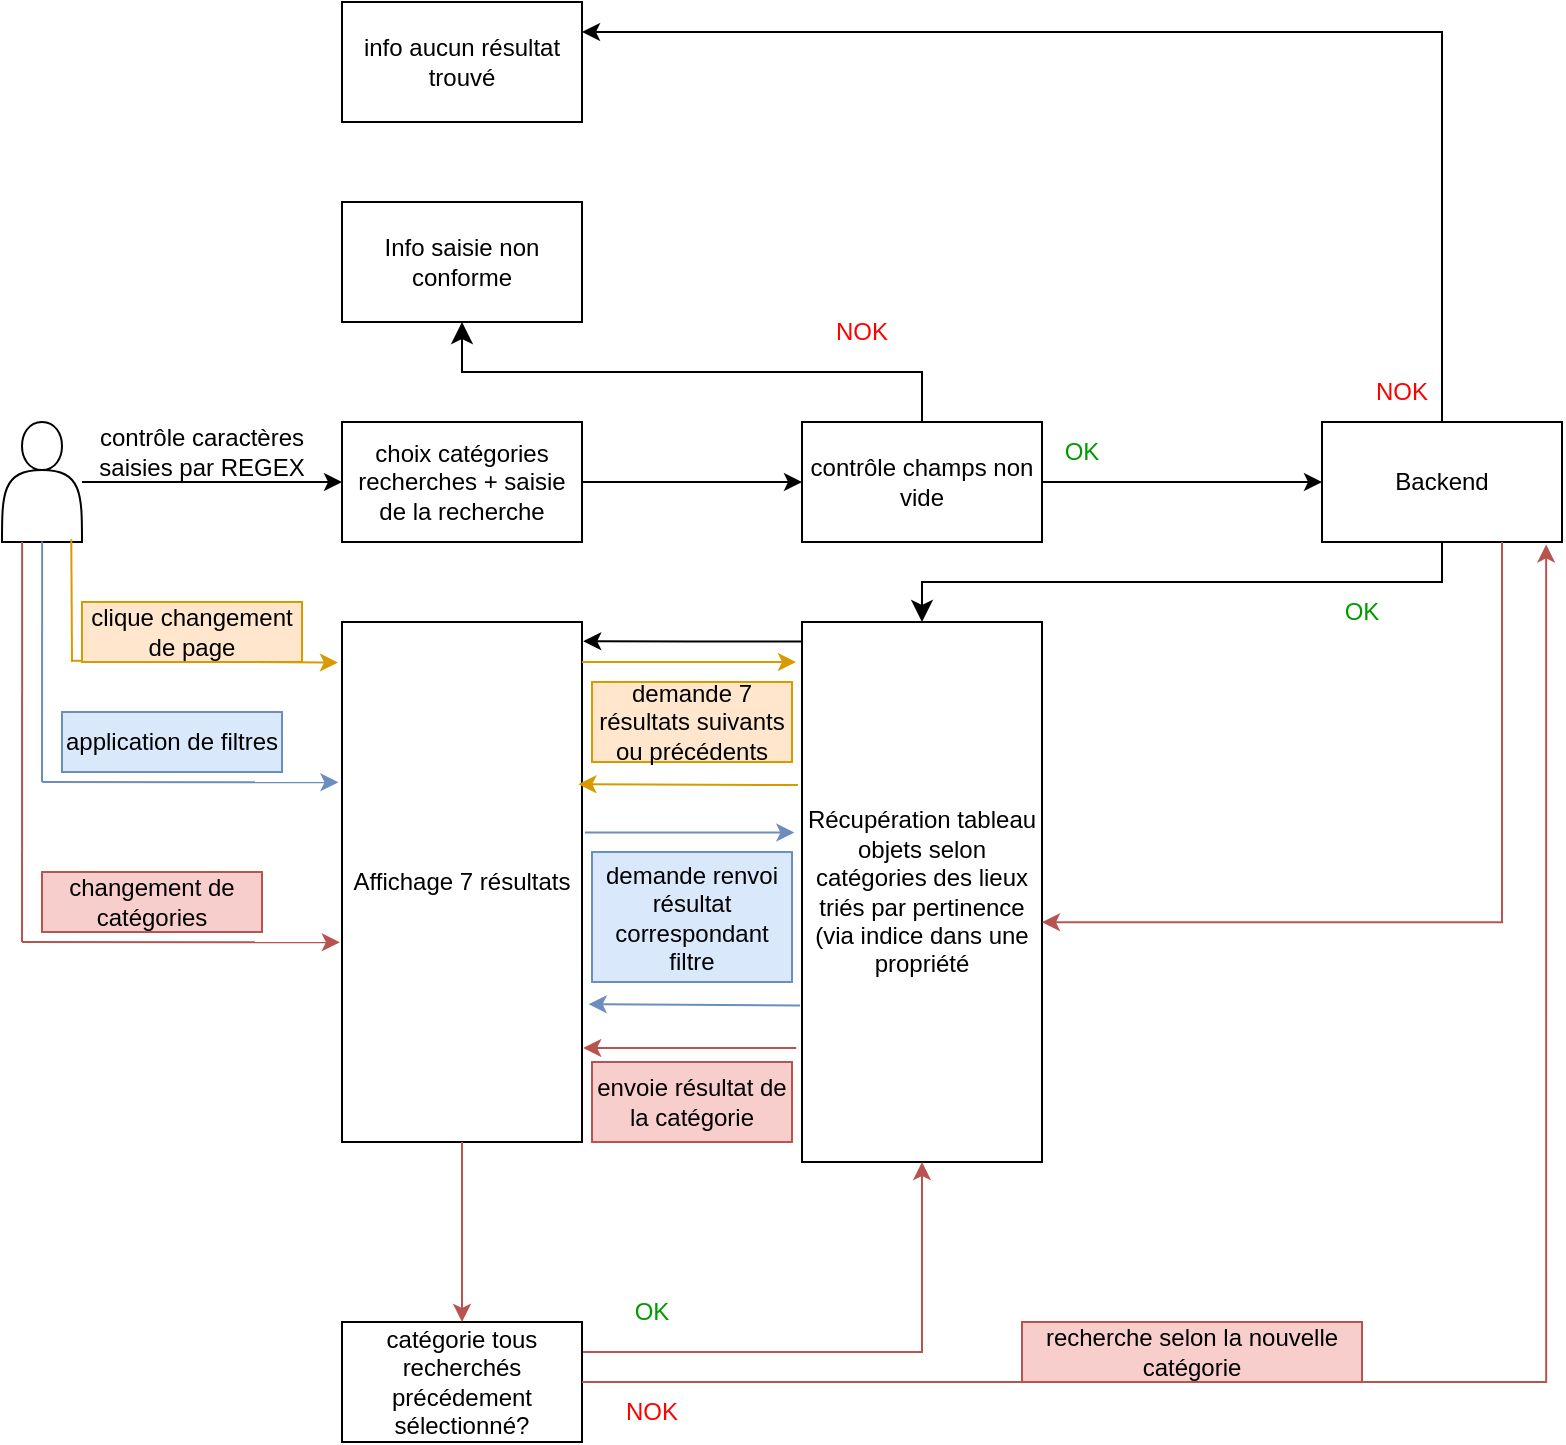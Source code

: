 <mxfile version="24.4.13" type="github">
  <diagram name="Page-1" id="-OZIe05YQaMjz7e-lakk">
    <mxGraphModel dx="1000" dy="497" grid="1" gridSize="10" guides="1" tooltips="1" connect="1" arrows="1" fold="1" page="1" pageScale="1" pageWidth="827" pageHeight="1169" math="0" shadow="0">
      <root>
        <mxCell id="0" />
        <mxCell id="1" parent="0" />
        <mxCell id="jqsIoBwaRQyOEGOpOjdC-4" style="edgeStyle=orthogonalEdgeStyle;rounded=0;orthogonalLoop=1;jettySize=auto;html=1;entryX=0;entryY=0.5;entryDx=0;entryDy=0;" edge="1" parent="1" source="jqsIoBwaRQyOEGOpOjdC-1" target="jqsIoBwaRQyOEGOpOjdC-2">
          <mxGeometry relative="1" as="geometry" />
        </mxCell>
        <mxCell id="jqsIoBwaRQyOEGOpOjdC-1" value="" style="shape=actor;whiteSpace=wrap;html=1;" vertex="1" parent="1">
          <mxGeometry x="20" y="330" width="40" height="60" as="geometry" />
        </mxCell>
        <mxCell id="jqsIoBwaRQyOEGOpOjdC-7" style="edgeStyle=orthogonalEdgeStyle;rounded=0;orthogonalLoop=1;jettySize=auto;html=1;" edge="1" parent="1" source="jqsIoBwaRQyOEGOpOjdC-2" target="jqsIoBwaRQyOEGOpOjdC-6">
          <mxGeometry relative="1" as="geometry" />
        </mxCell>
        <mxCell id="jqsIoBwaRQyOEGOpOjdC-2" value="choix catégories recherches + saisie de la recherche" style="rounded=0;whiteSpace=wrap;html=1;" vertex="1" parent="1">
          <mxGeometry x="190" y="330" width="120" height="60" as="geometry" />
        </mxCell>
        <mxCell id="jqsIoBwaRQyOEGOpOjdC-54" style="edgeStyle=orthogonalEdgeStyle;rounded=0;orthogonalLoop=1;jettySize=auto;html=1;entryX=1;entryY=0.25;entryDx=0;entryDy=0;" edge="1" parent="1" source="jqsIoBwaRQyOEGOpOjdC-3" target="jqsIoBwaRQyOEGOpOjdC-53">
          <mxGeometry relative="1" as="geometry">
            <Array as="points">
              <mxPoint x="740" y="135" />
            </Array>
          </mxGeometry>
        </mxCell>
        <mxCell id="jqsIoBwaRQyOEGOpOjdC-3" value="Backend" style="rounded=0;whiteSpace=wrap;html=1;" vertex="1" parent="1">
          <mxGeometry x="680" y="330" width="120" height="60" as="geometry" />
        </mxCell>
        <mxCell id="jqsIoBwaRQyOEGOpOjdC-5" value="contrôle caractères saisies par REGEX" style="text;html=1;align=center;verticalAlign=middle;whiteSpace=wrap;rounded=0;" vertex="1" parent="1">
          <mxGeometry x="60" y="330" width="120" height="30" as="geometry" />
        </mxCell>
        <mxCell id="jqsIoBwaRQyOEGOpOjdC-8" style="edgeStyle=orthogonalEdgeStyle;rounded=0;orthogonalLoop=1;jettySize=auto;html=1;" edge="1" parent="1" source="jqsIoBwaRQyOEGOpOjdC-6" target="jqsIoBwaRQyOEGOpOjdC-3">
          <mxGeometry relative="1" as="geometry" />
        </mxCell>
        <mxCell id="jqsIoBwaRQyOEGOpOjdC-6" value="contrôle champs non vide" style="rounded=0;whiteSpace=wrap;html=1;" vertex="1" parent="1">
          <mxGeometry x="420" y="330" width="120" height="60" as="geometry" />
        </mxCell>
        <mxCell id="jqsIoBwaRQyOEGOpOjdC-9" value="&lt;font color=&quot;#009900&quot;&gt;OK&lt;/font&gt;" style="text;html=1;align=center;verticalAlign=middle;whiteSpace=wrap;rounded=0;" vertex="1" parent="1">
          <mxGeometry x="530" y="330" width="60" height="30" as="geometry" />
        </mxCell>
        <mxCell id="jqsIoBwaRQyOEGOpOjdC-11" value="Info saisie non conforme" style="rounded=0;whiteSpace=wrap;html=1;" vertex="1" parent="1">
          <mxGeometry x="190" y="220" width="120" height="60" as="geometry" />
        </mxCell>
        <mxCell id="jqsIoBwaRQyOEGOpOjdC-13" value="" style="edgeStyle=elbowEdgeStyle;elbow=vertical;endArrow=classic;html=1;curved=0;rounded=0;endSize=8;startSize=8;exitX=0.5;exitY=0;exitDx=0;exitDy=0;" edge="1" parent="1" source="jqsIoBwaRQyOEGOpOjdC-6" target="jqsIoBwaRQyOEGOpOjdC-11">
          <mxGeometry width="50" height="50" relative="1" as="geometry">
            <mxPoint x="430" y="260" as="sourcePoint" />
            <mxPoint x="480" y="210" as="targetPoint" />
          </mxGeometry>
        </mxCell>
        <mxCell id="jqsIoBwaRQyOEGOpOjdC-14" value="&lt;font color=&quot;#ff0000&quot;&gt;NOK&lt;/font&gt;" style="text;html=1;align=center;verticalAlign=middle;whiteSpace=wrap;rounded=0;" vertex="1" parent="1">
          <mxGeometry x="420" y="270" width="60" height="30" as="geometry" />
        </mxCell>
        <mxCell id="jqsIoBwaRQyOEGOpOjdC-15" value="Récupération tableau objets selon catégories des lieux triés par pertinence (via indice dans une propriété" style="rounded=0;whiteSpace=wrap;html=1;" vertex="1" parent="1">
          <mxGeometry x="420" y="430" width="120" height="270" as="geometry" />
        </mxCell>
        <mxCell id="jqsIoBwaRQyOEGOpOjdC-17" value="" style="edgeStyle=elbowEdgeStyle;elbow=vertical;endArrow=classic;html=1;curved=0;rounded=0;endSize=8;startSize=8;" edge="1" parent="1" source="jqsIoBwaRQyOEGOpOjdC-3" target="jqsIoBwaRQyOEGOpOjdC-15">
          <mxGeometry width="50" height="50" relative="1" as="geometry">
            <mxPoint x="400" y="460" as="sourcePoint" />
            <mxPoint x="450" y="410" as="targetPoint" />
          </mxGeometry>
        </mxCell>
        <mxCell id="jqsIoBwaRQyOEGOpOjdC-19" value="Affichage 7 résultats" style="rounded=0;whiteSpace=wrap;html=1;" vertex="1" parent="1">
          <mxGeometry x="190" y="430" width="120" height="260" as="geometry" />
        </mxCell>
        <mxCell id="jqsIoBwaRQyOEGOpOjdC-21" value="" style="endArrow=none;html=1;rounded=0;exitX=0.866;exitY=0.977;exitDx=0;exitDy=0;fillColor=#ffe6cc;strokeColor=#d79b00;exitPerimeter=0;" edge="1" parent="1" source="jqsIoBwaRQyOEGOpOjdC-1">
          <mxGeometry width="50" height="50" relative="1" as="geometry">
            <mxPoint x="290" y="520" as="sourcePoint" />
            <mxPoint x="55" y="450" as="targetPoint" />
          </mxGeometry>
        </mxCell>
        <mxCell id="jqsIoBwaRQyOEGOpOjdC-22" value="" style="endArrow=classic;html=1;rounded=0;entryX=-0.017;entryY=0.078;entryDx=0;entryDy=0;entryPerimeter=0;fillColor=#ffe6cc;strokeColor=#d79b00;exitX=-0.041;exitY=0.981;exitDx=0;exitDy=0;exitPerimeter=0;" edge="1" parent="1" source="jqsIoBwaRQyOEGOpOjdC-23" target="jqsIoBwaRQyOEGOpOjdC-19">
          <mxGeometry width="50" height="50" relative="1" as="geometry">
            <mxPoint x="40" y="450" as="sourcePoint" />
            <mxPoint x="340" y="470" as="targetPoint" />
          </mxGeometry>
        </mxCell>
        <mxCell id="jqsIoBwaRQyOEGOpOjdC-23" value="clique changement de page" style="text;html=1;align=center;verticalAlign=middle;whiteSpace=wrap;rounded=0;fillColor=#ffe6cc;strokeColor=#d79b00;" vertex="1" parent="1">
          <mxGeometry x="60" y="420" width="110" height="30" as="geometry" />
        </mxCell>
        <mxCell id="jqsIoBwaRQyOEGOpOjdC-26" style="edgeStyle=orthogonalEdgeStyle;rounded=0;orthogonalLoop=1;jettySize=auto;html=1;entryX=1.005;entryY=0.037;entryDx=0;entryDy=0;entryPerimeter=0;exitX=0;exitY=0.036;exitDx=0;exitDy=0;exitPerimeter=0;" edge="1" parent="1" source="jqsIoBwaRQyOEGOpOjdC-15" target="jqsIoBwaRQyOEGOpOjdC-19">
          <mxGeometry relative="1" as="geometry" />
        </mxCell>
        <mxCell id="jqsIoBwaRQyOEGOpOjdC-27" value="" style="endArrow=classic;html=1;rounded=0;exitX=1;exitY=0.25;exitDx=0;exitDy=0;fillColor=#ffe6cc;strokeColor=#d79b00;" edge="1" parent="1">
          <mxGeometry width="50" height="50" relative="1" as="geometry">
            <mxPoint x="310" y="450" as="sourcePoint" />
            <mxPoint x="417" y="450" as="targetPoint" />
          </mxGeometry>
        </mxCell>
        <mxCell id="jqsIoBwaRQyOEGOpOjdC-28" value="demande 7 résultats suivants ou précédents" style="text;html=1;align=center;verticalAlign=middle;whiteSpace=wrap;rounded=0;fillColor=#ffe6cc;strokeColor=#d79b00;" vertex="1" parent="1">
          <mxGeometry x="315" y="460" width="100" height="40" as="geometry" />
        </mxCell>
        <mxCell id="jqsIoBwaRQyOEGOpOjdC-30" value="" style="endArrow=classic;html=1;rounded=0;exitX=-0.017;exitY=0.302;exitDx=0;exitDy=0;exitPerimeter=0;fillColor=#ffe6cc;strokeColor=#d79b00;entryX=0.985;entryY=0.312;entryDx=0;entryDy=0;entryPerimeter=0;" edge="1" parent="1" source="jqsIoBwaRQyOEGOpOjdC-15" target="jqsIoBwaRQyOEGOpOjdC-19">
          <mxGeometry width="50" height="50" relative="1" as="geometry">
            <mxPoint x="415.2" y="510.0" as="sourcePoint" />
            <mxPoint x="310" y="510" as="targetPoint" />
          </mxGeometry>
        </mxCell>
        <mxCell id="jqsIoBwaRQyOEGOpOjdC-32" value="" style="endArrow=none;html=1;rounded=0;entryX=0.627;entryY=0.995;entryDx=0;entryDy=0;entryPerimeter=0;fillColor=#dae8fc;strokeColor=#6c8ebf;" edge="1" parent="1">
          <mxGeometry width="50" height="50" relative="1" as="geometry">
            <mxPoint x="40" y="510" as="sourcePoint" />
            <mxPoint x="40.08" y="389.7" as="targetPoint" />
          </mxGeometry>
        </mxCell>
        <mxCell id="jqsIoBwaRQyOEGOpOjdC-33" value="" style="endArrow=classic;html=1;rounded=0;entryX=-0.015;entryY=0.193;entryDx=0;entryDy=0;entryPerimeter=0;fillColor=#dae8fc;strokeColor=#6c8ebf;" edge="1" parent="1">
          <mxGeometry width="50" height="50" relative="1" as="geometry">
            <mxPoint x="40" y="510" as="sourcePoint" />
            <mxPoint x="188.2" y="510.18" as="targetPoint" />
          </mxGeometry>
        </mxCell>
        <mxCell id="jqsIoBwaRQyOEGOpOjdC-34" value="application de filtres" style="text;html=1;align=center;verticalAlign=middle;whiteSpace=wrap;rounded=0;fillColor=#dae8fc;strokeColor=#6c8ebf;" vertex="1" parent="1">
          <mxGeometry x="50" y="475" width="110" height="30" as="geometry" />
        </mxCell>
        <mxCell id="jqsIoBwaRQyOEGOpOjdC-35" value="" style="endArrow=classic;html=1;rounded=0;exitX=1.012;exitY=0.405;exitDx=0;exitDy=0;exitPerimeter=0;entryX=-0.032;entryY=0.39;entryDx=0;entryDy=0;entryPerimeter=0;fillColor=#dae8fc;strokeColor=#6c8ebf;" edge="1" parent="1" source="jqsIoBwaRQyOEGOpOjdC-19" target="jqsIoBwaRQyOEGOpOjdC-15">
          <mxGeometry width="50" height="50" relative="1" as="geometry">
            <mxPoint x="290" y="610" as="sourcePoint" />
            <mxPoint x="340" y="560" as="targetPoint" />
          </mxGeometry>
        </mxCell>
        <mxCell id="jqsIoBwaRQyOEGOpOjdC-36" value="demande renvoi résultat correspondant filtre" style="text;html=1;align=center;verticalAlign=middle;whiteSpace=wrap;rounded=0;fillColor=#dae8fc;strokeColor=#6c8ebf;" vertex="1" parent="1">
          <mxGeometry x="315" y="545" width="100" height="65" as="geometry" />
        </mxCell>
        <mxCell id="jqsIoBwaRQyOEGOpOjdC-37" value="" style="endArrow=classic;html=1;rounded=0;exitX=-0.008;exitY=0.71;exitDx=0;exitDy=0;exitPerimeter=0;entryX=1.028;entryY=0.735;entryDx=0;entryDy=0;entryPerimeter=0;fillColor=#dae8fc;strokeColor=#6c8ebf;" edge="1" parent="1" source="jqsIoBwaRQyOEGOpOjdC-15" target="jqsIoBwaRQyOEGOpOjdC-19">
          <mxGeometry width="50" height="50" relative="1" as="geometry">
            <mxPoint x="290" y="610" as="sourcePoint" />
            <mxPoint x="340" y="560" as="targetPoint" />
          </mxGeometry>
        </mxCell>
        <mxCell id="jqsIoBwaRQyOEGOpOjdC-38" value="" style="endArrow=none;html=1;rounded=0;entryX=0.627;entryY=0.995;entryDx=0;entryDy=0;entryPerimeter=0;fillColor=#f8cecc;strokeColor=#b85450;" edge="1" parent="1">
          <mxGeometry width="50" height="50" relative="1" as="geometry">
            <mxPoint x="30" y="590" as="sourcePoint" />
            <mxPoint x="30.08" y="390.0" as="targetPoint" />
          </mxGeometry>
        </mxCell>
        <mxCell id="jqsIoBwaRQyOEGOpOjdC-39" value="" style="endArrow=classic;html=1;rounded=0;entryX=-0.009;entryY=0.616;entryDx=0;entryDy=0;entryPerimeter=0;fillColor=#f8cecc;strokeColor=#b85450;" edge="1" parent="1" target="jqsIoBwaRQyOEGOpOjdC-19">
          <mxGeometry width="50" height="50" relative="1" as="geometry">
            <mxPoint x="30" y="590" as="sourcePoint" />
            <mxPoint x="120" y="430" as="targetPoint" />
          </mxGeometry>
        </mxCell>
        <mxCell id="jqsIoBwaRQyOEGOpOjdC-40" value="changement de catégories" style="text;html=1;align=center;verticalAlign=middle;whiteSpace=wrap;rounded=0;fillColor=#f8cecc;strokeColor=#b85450;" vertex="1" parent="1">
          <mxGeometry x="40" y="555" width="110" height="30" as="geometry" />
        </mxCell>
        <mxCell id="jqsIoBwaRQyOEGOpOjdC-43" style="edgeStyle=orthogonalEdgeStyle;rounded=0;orthogonalLoop=1;jettySize=auto;html=1;exitX=1;exitY=0.25;exitDx=0;exitDy=0;fillColor=#f8cecc;strokeColor=#b85450;" edge="1" parent="1" source="jqsIoBwaRQyOEGOpOjdC-41" target="jqsIoBwaRQyOEGOpOjdC-15">
          <mxGeometry relative="1" as="geometry" />
        </mxCell>
        <mxCell id="jqsIoBwaRQyOEGOpOjdC-41" value="catégorie tous recherchés précédement sélectionné?" style="rounded=0;whiteSpace=wrap;html=1;" vertex="1" parent="1">
          <mxGeometry x="190" y="780" width="120" height="60" as="geometry" />
        </mxCell>
        <mxCell id="jqsIoBwaRQyOEGOpOjdC-42" value="" style="endArrow=classic;html=1;rounded=0;exitX=0.5;exitY=1;exitDx=0;exitDy=0;entryX=0.5;entryY=0;entryDx=0;entryDy=0;fillColor=#f8cecc;strokeColor=#b85450;" edge="1" parent="1" source="jqsIoBwaRQyOEGOpOjdC-19" target="jqsIoBwaRQyOEGOpOjdC-41">
          <mxGeometry width="50" height="50" relative="1" as="geometry">
            <mxPoint x="240" y="720" as="sourcePoint" />
            <mxPoint x="290" y="670" as="targetPoint" />
          </mxGeometry>
        </mxCell>
        <mxCell id="jqsIoBwaRQyOEGOpOjdC-44" value="&lt;font color=&quot;#009900&quot;&gt;OK&lt;/font&gt;" style="text;html=1;align=center;verticalAlign=middle;whiteSpace=wrap;rounded=0;" vertex="1" parent="1">
          <mxGeometry x="315" y="760" width="60" height="30" as="geometry" />
        </mxCell>
        <mxCell id="jqsIoBwaRQyOEGOpOjdC-45" value="" style="endArrow=classic;html=1;rounded=0;exitX=-0.024;exitY=0.789;exitDx=0;exitDy=0;exitPerimeter=0;entryX=1.005;entryY=0.819;entryDx=0;entryDy=0;entryPerimeter=0;fillColor=#f8cecc;strokeColor=#b85450;" edge="1" parent="1" source="jqsIoBwaRQyOEGOpOjdC-15" target="jqsIoBwaRQyOEGOpOjdC-19">
          <mxGeometry width="50" height="50" relative="1" as="geometry">
            <mxPoint x="240" y="780" as="sourcePoint" />
            <mxPoint x="290" y="730" as="targetPoint" />
          </mxGeometry>
        </mxCell>
        <mxCell id="jqsIoBwaRQyOEGOpOjdC-46" value="envoie résultat de la catégorie" style="text;html=1;align=center;verticalAlign=middle;whiteSpace=wrap;rounded=0;fillColor=#f8cecc;strokeColor=#b85450;" vertex="1" parent="1">
          <mxGeometry x="315" y="650" width="100" height="40" as="geometry" />
        </mxCell>
        <mxCell id="jqsIoBwaRQyOEGOpOjdC-47" style="edgeStyle=orthogonalEdgeStyle;rounded=0;orthogonalLoop=1;jettySize=auto;html=1;entryX=0.934;entryY=1.02;entryDx=0;entryDy=0;entryPerimeter=0;fillColor=#f8cecc;strokeColor=#b85450;" edge="1" parent="1" source="jqsIoBwaRQyOEGOpOjdC-41" target="jqsIoBwaRQyOEGOpOjdC-3">
          <mxGeometry relative="1" as="geometry" />
        </mxCell>
        <mxCell id="jqsIoBwaRQyOEGOpOjdC-48" value="&lt;font color=&quot;#ff0000&quot;&gt;NOK&lt;/font&gt;" style="text;html=1;align=center;verticalAlign=middle;whiteSpace=wrap;rounded=0;" vertex="1" parent="1">
          <mxGeometry x="315" y="810" width="60" height="30" as="geometry" />
        </mxCell>
        <mxCell id="jqsIoBwaRQyOEGOpOjdC-49" value="recherche selon la nouvelle catégorie" style="text;html=1;align=center;verticalAlign=middle;whiteSpace=wrap;rounded=0;fillColor=#f8cecc;strokeColor=#b85450;" vertex="1" parent="1">
          <mxGeometry x="530" y="780" width="170" height="30" as="geometry" />
        </mxCell>
        <mxCell id="jqsIoBwaRQyOEGOpOjdC-50" style="edgeStyle=orthogonalEdgeStyle;rounded=0;orthogonalLoop=1;jettySize=auto;html=1;entryX=1;entryY=0.556;entryDx=0;entryDy=0;entryPerimeter=0;fillColor=#f8cecc;strokeColor=#b85450;" edge="1" parent="1" source="jqsIoBwaRQyOEGOpOjdC-3" target="jqsIoBwaRQyOEGOpOjdC-15">
          <mxGeometry relative="1" as="geometry">
            <Array as="points">
              <mxPoint x="770" y="580" />
            </Array>
          </mxGeometry>
        </mxCell>
        <mxCell id="jqsIoBwaRQyOEGOpOjdC-52" value="&lt;font color=&quot;#009900&quot;&gt;OK&lt;/font&gt;" style="text;html=1;align=center;verticalAlign=middle;whiteSpace=wrap;rounded=0;" vertex="1" parent="1">
          <mxGeometry x="670" y="410" width="60" height="30" as="geometry" />
        </mxCell>
        <mxCell id="jqsIoBwaRQyOEGOpOjdC-53" value="info aucun résultat trouvé" style="rounded=0;whiteSpace=wrap;html=1;" vertex="1" parent="1">
          <mxGeometry x="190" y="120" width="120" height="60" as="geometry" />
        </mxCell>
        <mxCell id="jqsIoBwaRQyOEGOpOjdC-55" value="&lt;font color=&quot;#ff0000&quot;&gt;NOK&lt;/font&gt;" style="text;html=1;align=center;verticalAlign=middle;whiteSpace=wrap;rounded=0;" vertex="1" parent="1">
          <mxGeometry x="690" y="300" width="60" height="30" as="geometry" />
        </mxCell>
      </root>
    </mxGraphModel>
  </diagram>
</mxfile>
